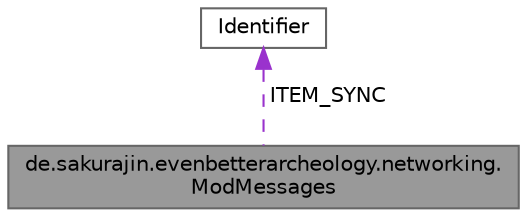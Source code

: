 digraph "de.sakurajin.evenbetterarcheology.networking.ModMessages"
{
 // LATEX_PDF_SIZE
  bgcolor="transparent";
  edge [fontname=Helvetica,fontsize=10,labelfontname=Helvetica,labelfontsize=10];
  node [fontname=Helvetica,fontsize=10,shape=box,height=0.2,width=0.4];
  Node1 [label="de.sakurajin.evenbetterarcheology.networking.\lModMessages",height=0.2,width=0.4,color="gray40", fillcolor="grey60", style="filled", fontcolor="black",tooltip=" "];
  Node2 -> Node1 [dir="back",color="darkorchid3",style="dashed",label=" ITEM_SYNC" ];
  Node2 [label="Identifier",height=0.2,width=0.4,color="gray40", fillcolor="white", style="filled",tooltip=" "];
}
